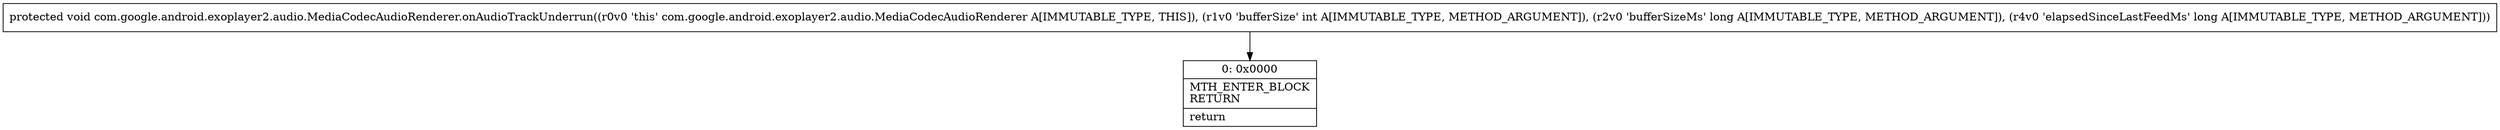 digraph "CFG forcom.google.android.exoplayer2.audio.MediaCodecAudioRenderer.onAudioTrackUnderrun(IJJ)V" {
Node_0 [shape=record,label="{0\:\ 0x0000|MTH_ENTER_BLOCK\lRETURN\l|return\l}"];
MethodNode[shape=record,label="{protected void com.google.android.exoplayer2.audio.MediaCodecAudioRenderer.onAudioTrackUnderrun((r0v0 'this' com.google.android.exoplayer2.audio.MediaCodecAudioRenderer A[IMMUTABLE_TYPE, THIS]), (r1v0 'bufferSize' int A[IMMUTABLE_TYPE, METHOD_ARGUMENT]), (r2v0 'bufferSizeMs' long A[IMMUTABLE_TYPE, METHOD_ARGUMENT]), (r4v0 'elapsedSinceLastFeedMs' long A[IMMUTABLE_TYPE, METHOD_ARGUMENT])) }"];
MethodNode -> Node_0;
}


